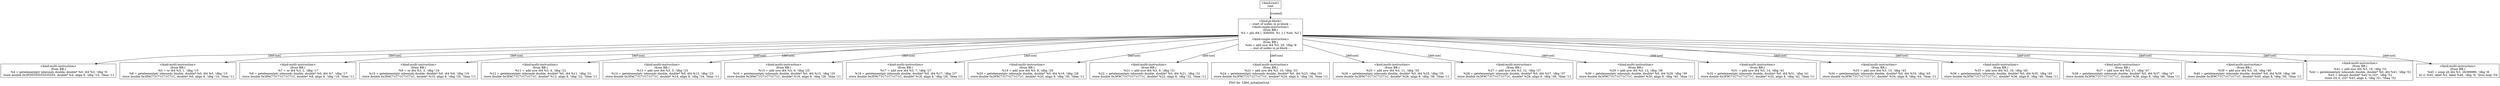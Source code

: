 digraph "PDG for 'LBM_initializeGrid.'" {
	label="PDG for 'LBM_initializeGrid.'";

	Node0x9fa6c20 [shape=record,label="{\<kind:root\>\nroot\n}"];
	Node0x9fa6c20 -> Node0x9d668a0[label="[rooted]"];
	Node0x9d668a0 [shape=record,label="{\<kind:pi-block\>\n--- start of nodes in pi-block ---\n\<kind:single-instruction\>\n(from BB:)\n  %3 = phi i64 [ -400000, %1 ], [ %44, %2 ]\n\n\<kind:single-instruction\>\n(from BB:)\n  %44 = add nsw i64 %3, 20, !dbg !8\n--- end of nodes in pi-block ---\n}"];
	Node0x9d668a0 -> Node0xa0390a0[label="[def-use]"];
	Node0x9d668a0 -> Node0xa0370e0[label="[def-use]"];
	Node0x9d668a0 -> Node0x9fb32b0[label="[def-use]"];
	Node0x9d668a0 -> Node0x9f9af50[label="[def-use]"];
	Node0x9d668a0 -> Node0xa03c6d0[label="[def-use]"];
	Node0x9d668a0 -> Node0xa03b090[label="[def-use]"];
	Node0x9d668a0 -> Node0x9f95230[label="[def-use]"];
	Node0x9d668a0 -> Node0x9e5a290[label="[def-use]"];
	Node0x9d668a0 -> Node0x9e81fe0[label="[def-use]"];
	Node0x9d668a0 -> Node0x9e805d0[label="[def-use]"];
	Node0x9d668a0 -> Node0x9e7ddf0[label="[def-use]"];
	Node0x9d668a0 -> Node0x9f14220[label="[def-use]"];
	Node0x9d668a0 -> Node0xa008cd0[label="[def-use]"];
	Node0x9d668a0 -> Node0x9f904e0[label="[def-use]"];
	Node0x9d668a0 -> Node0x9e7a380[label="[def-use]"];
	Node0x9d668a0 -> Node0x9e48a40[label="[def-use]"];
	Node0x9d668a0 -> Node0x9f883c0[label="[def-use]"];
	Node0x9d668a0 -> Node0x9e876d0[label="[def-use]"];
	Node0x9d668a0 -> Node0x9e37e10[label="[def-use]"];
	Node0x9d668a0 -> Node0xa020b70[label="[def-use]"];
	Node0x9d668a0 -> Node0x9e27e60[label="[def-use]"];
	Node0x9e27e60 [shape=record,label="{\<kind:multi-instruction\>\n(from BB:)\n  %45 = icmp slt i64 %3, 26399980, !dbg !8\n  br i1 %45, label %2, label %46, !dbg !8, !llvm.loop !54\n}"];
	Node0xa020b70 [shape=record,label="{\<kind:multi-instruction\>\n(from BB:)\n  %41 = add nsw i64 %3, 19, !dbg !51\n  %42 = getelementptr inbounds double, double* %0, i64 %41, !dbg !51\n  %43 = bitcast double* %42 to i32*, !dbg !51\n  store i32 0, i32* %43, align 4, !dbg !51, !tbaa !52\n}"];
	Node0x9e37e10 [shape=record,label="{\<kind:multi-instruction\>\n(from BB:)\n  %39 = add nsw i64 %3, 18, !dbg !49\n  %40 = getelementptr inbounds double, double* %0, i64 %39, !dbg !49\n  store double 0x3F9C71C71C71C71C, double* %40, align 8, !dbg !50, !tbaa !11\n}"];
	Node0x9e876d0 [shape=record,label="{\<kind:multi-instruction\>\n(from BB:)\n  %37 = add nsw i64 %3, 17, !dbg !47\n  %38 = getelementptr inbounds double, double* %0, i64 %37, !dbg !47\n  store double 0x3F9C71C71C71C71C, double* %38, align 8, !dbg !48, !tbaa !11\n}"];
	Node0x9f883c0 [shape=record,label="{\<kind:multi-instruction\>\n(from BB:)\n  %35 = add nsw i64 %3, 16, !dbg !45\n  %36 = getelementptr inbounds double, double* %0, i64 %35, !dbg !45\n  store double 0x3F9C71C71C71C71C, double* %36, align 8, !dbg !46, !tbaa !11\n}"];
	Node0x9e48a40 [shape=record,label="{\<kind:multi-instruction\>\n(from BB:)\n  %33 = add nsw i64 %3, 15, !dbg !43\n  %34 = getelementptr inbounds double, double* %0, i64 %33, !dbg !43\n  store double 0x3F9C71C71C71C71C, double* %34, align 8, !dbg !44, !tbaa !11\n}"];
	Node0x9e7a380 [shape=record,label="{\<kind:multi-instruction\>\n(from BB:)\n  %31 = add nsw i64 %3, 14, !dbg !41\n  %32 = getelementptr inbounds double, double* %0, i64 %31, !dbg !41\n  store double 0x3F9C71C71C71C71C, double* %32, align 8, !dbg !42, !tbaa !11\n}"];
	Node0x9f904e0 [shape=record,label="{\<kind:multi-instruction\>\n(from BB:)\n  %29 = add nsw i64 %3, 13, !dbg !39\n  %30 = getelementptr inbounds double, double* %0, i64 %29, !dbg !39\n  store double 0x3F9C71C71C71C71C, double* %30, align 8, !dbg !40, !tbaa !11\n}"];
	Node0xa008cd0 [shape=record,label="{\<kind:multi-instruction\>\n(from BB:)\n  %27 = add nsw i64 %3, 12, !dbg !37\n  %28 = getelementptr inbounds double, double* %0, i64 %27, !dbg !37\n  store double 0x3F9C71C71C71C71C, double* %28, align 8, !dbg !38, !tbaa !11\n}"];
	Node0x9f14220 [shape=record,label="{\<kind:multi-instruction\>\n(from BB:)\n  %25 = add nsw i64 %3, 11, !dbg !35\n  %26 = getelementptr inbounds double, double* %0, i64 %25, !dbg !35\n  store double 0x3F9C71C71C71C71C, double* %26, align 8, !dbg !36, !tbaa !11\n}"];
	Node0x9e7ddf0 [shape=record,label="{\<kind:multi-instruction\>\n(from BB:)\n  %23 = add nsw i64 %3, 10, !dbg !33\n  %24 = getelementptr inbounds double, double* %0, i64 %23, !dbg !33\n  store double 0x3F9C71C71C71C71C, double* %24, align 8, !dbg !34, !tbaa !11\n}"];
	Node0x9e805d0 [shape=record,label="{\<kind:multi-instruction\>\n(from BB:)\n  %21 = add nsw i64 %3, 9, !dbg !31\n  %22 = getelementptr inbounds double, double* %0, i64 %21, !dbg !31\n  store double 0x3F9C71C71C71C71C, double* %22, align 8, !dbg !32, !tbaa !11\n}"];
	Node0x9e81fe0 [shape=record,label="{\<kind:multi-instruction\>\n(from BB:)\n  %19 = add nsw i64 %3, 8, !dbg !29\n  %20 = getelementptr inbounds double, double* %0, i64 %19, !dbg !29\n  store double 0x3F9C71C71C71C71C, double* %20, align 8, !dbg !30, !tbaa !11\n}"];
	Node0x9e5a290 [shape=record,label="{\<kind:multi-instruction\>\n(from BB:)\n  %17 = add nsw i64 %3, 7, !dbg !27\n  %18 = getelementptr inbounds double, double* %0, i64 %17, !dbg !27\n  store double 0x3F9C71C71C71C71C, double* %18, align 8, !dbg !28, !tbaa !11\n}"];
	Node0x9f95230 [shape=record,label="{\<kind:multi-instruction\>\n(from BB:)\n  %15 = add nsw i64 %3, 6, !dbg !25\n  %16 = getelementptr inbounds double, double* %0, i64 %15, !dbg !25\n  store double 0x3FAC71C71C71C71C, double* %16, align 8, !dbg !26, !tbaa !11\n}"];
	Node0xa03b090 [shape=record,label="{\<kind:multi-instruction\>\n(from BB:)\n  %13 = add nsw i64 %3, 5, !dbg !23\n  %14 = getelementptr inbounds double, double* %0, i64 %13, !dbg !23\n  store double 0x3FAC71C71C71C71C, double* %14, align 8, !dbg !24, !tbaa !11\n}"];
	Node0xa03c6d0 [shape=record,label="{\<kind:multi-instruction\>\n(from BB:)\n  %11 = add nsw i64 %3, 4, !dbg !21\n  %12 = getelementptr inbounds double, double* %0, i64 %11, !dbg !21\n  store double 0x3FAC71C71C71C71C, double* %12, align 8, !dbg !22, !tbaa !11\n}"];
	Node0x9f9af50 [shape=record,label="{\<kind:multi-instruction\>\n(from BB:)\n  %9 = or i64 %3, 3, !dbg !19\n  %10 = getelementptr inbounds double, double* %0, i64 %9, !dbg !19\n  store double 0x3FAC71C71C71C71C, double* %10, align 8, !dbg !20, !tbaa !11\n}"];
	Node0x9fb32b0 [shape=record,label="{\<kind:multi-instruction\>\n(from BB:)\n  %7 = or i64 %3, 2, !dbg !17\n  %8 = getelementptr inbounds double, double* %0, i64 %7, !dbg !17\n  store double 0x3FAC71C71C71C71C, double* %8, align 8, !dbg !18, !tbaa !11\n}"];
	Node0xa0370e0 [shape=record,label="{\<kind:multi-instruction\>\n(from BB:)\n  %5 = or i64 %3, 1, !dbg !15\n  %6 = getelementptr inbounds double, double* %0, i64 %5, !dbg !15\n  store double 0x3FAC71C71C71C71C, double* %6, align 8, !dbg !16, !tbaa !11\n}"];
	Node0xa0390a0 [shape=record,label="{\<kind:multi-instruction\>\n(from BB:)\n  %4 = getelementptr inbounds double, double* %0, i64 %3, !dbg !9\n  store double 0x3FD5555555555555, double* %4, align 8, !dbg !10, !tbaa !11\n}"];
}

